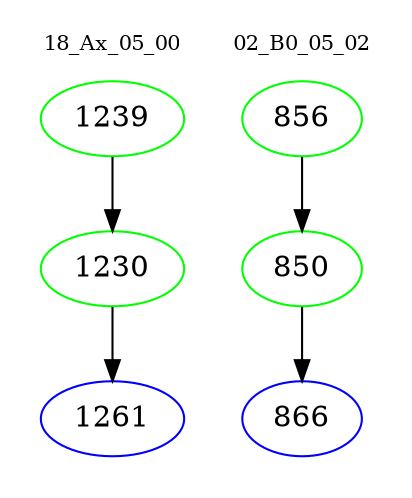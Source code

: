 digraph{
subgraph cluster_0 {
color = white
label = "18_Ax_05_00";
fontsize=10;
T0_1239 [label="1239", color="green"]
T0_1239 -> T0_1230 [color="black"]
T0_1230 [label="1230", color="green"]
T0_1230 -> T0_1261 [color="black"]
T0_1261 [label="1261", color="blue"]
}
subgraph cluster_1 {
color = white
label = "02_B0_05_02";
fontsize=10;
T1_856 [label="856", color="green"]
T1_856 -> T1_850 [color="black"]
T1_850 [label="850", color="green"]
T1_850 -> T1_866 [color="black"]
T1_866 [label="866", color="blue"]
}
}
